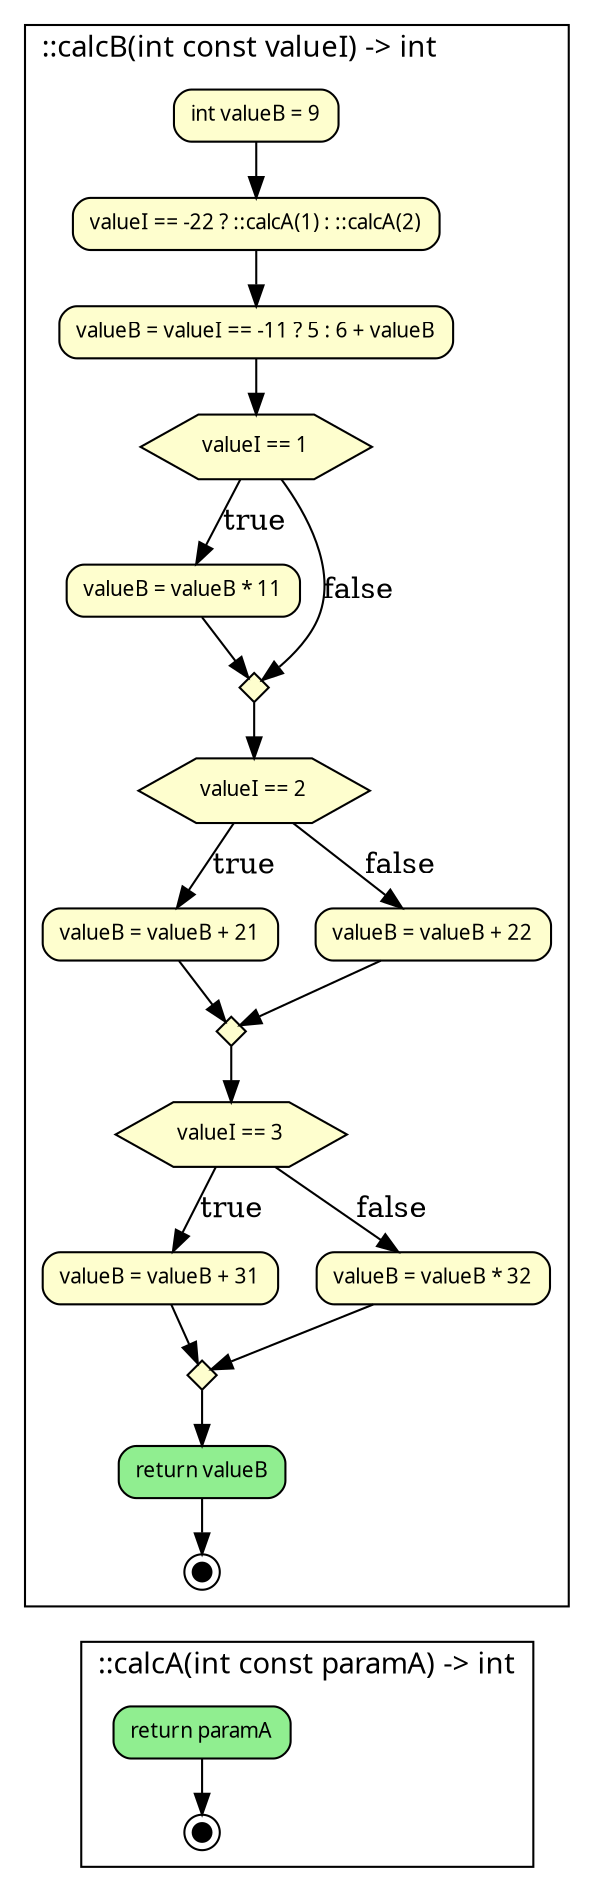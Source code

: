 digraph {
	fontname="SansSerif,sans-serif" labeljust=l nojustify=true ranksep=0.35
	node [fillcolor="#fefece" fontname="SansSerif,sans-serif" fontsize=10 height=0.35 shape=box style="filled, rounded"]
	subgraph cluster_item_0 {
		graph [label="::calcB(int const valueI) -> int"]
		item_1 [label="int valueB = 9"]
		item_2 [label="valueI == -22 ? ::calcA(1) : ::calcA(2)"]
		item_1 -> item_2
		item_3 [label="valueB = valueI == -11 ? 5 : 6 + valueB"]
		item_2 -> item_3
		item_4 [label="valueI == 1" shape=hexagon style=filled]
		item_5 [label="valueB = valueB * 11"]
		item_4 -> item_5 [label=true]
		item_5 -> item_6
		item_4 -> item_6 [label=false]
		item_6 [label="" height=0.2 shape=diamond style=filled width=0.2]
		item_3 -> item_4
		item_7 [label="valueI == 2" shape=hexagon style=filled]
		item_8 [label="valueB = valueB + 21"]
		item_9 [label="valueB = valueB + 22"]
		item_7 -> item_8 [label=true]
		item_8 -> item_10
		item_7 -> item_9 [label=false]
		item_9 -> item_10
		item_10 [label="" height=0.2 shape=diamond style=filled width=0.2]
		item_6 -> item_7
		item_11 [label="valueI == 3" shape=hexagon style=filled]
		item_12 [label="valueB = valueB + 31"]
		item_13 [label="valueB = valueB * 32"]
		item_11 -> item_12 [label=true]
		item_12 -> item_14
		item_11 -> item_13 [label=false]
		item_13 -> item_14
		item_14 [label="" height=0.2 shape=diamond style=filled width=0.2]
		item_10 -> item_11
		item_15 [label="return valueB" fillcolor=lightgreen]
		item_16 [label="" fillcolor=black fixedsize=true height=0.12 shape=doublecircle size=0.1 width=0.12]
		item_15 -> item_16
		item_14 -> item_15
	}
	subgraph cluster_item_17 {
		graph [label="::calcA(int const paramA) -> int"]
		item_18 [label="return paramA" fillcolor=lightgreen]
		item_19 [label="" fillcolor=black fixedsize=true height=0.12 shape=doublecircle size=0.1 width=0.12]
		item_18 -> item_19
	}
	item_16 -> item_18 [style=invis]
}
